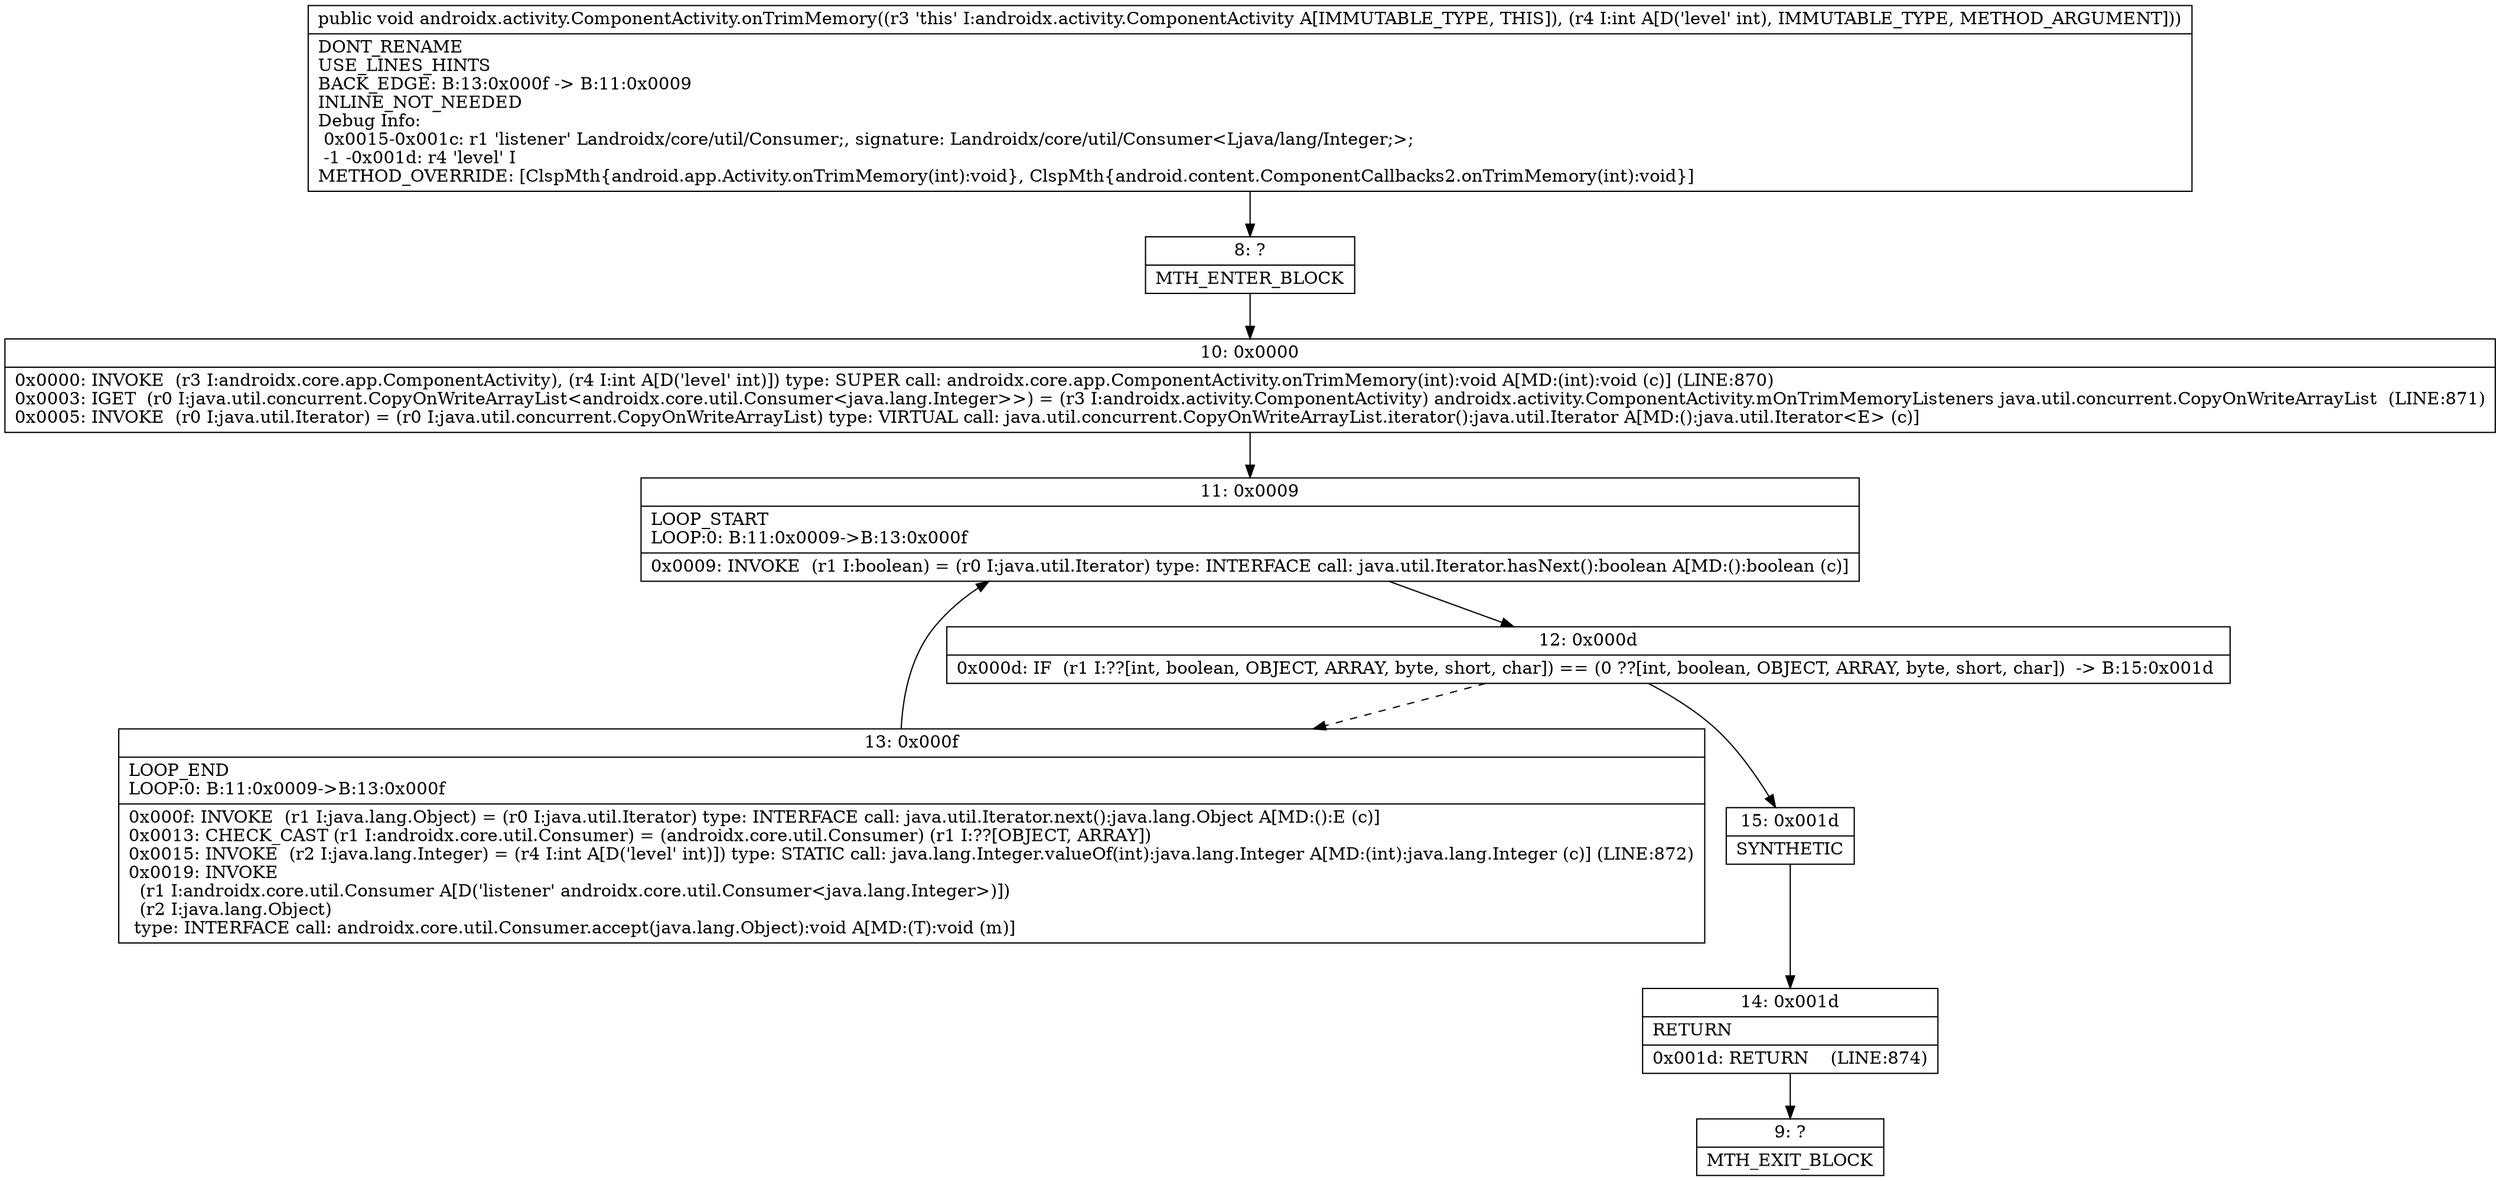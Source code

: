 digraph "CFG forandroidx.activity.ComponentActivity.onTrimMemory(I)V" {
Node_8 [shape=record,label="{8\:\ ?|MTH_ENTER_BLOCK\l}"];
Node_10 [shape=record,label="{10\:\ 0x0000|0x0000: INVOKE  (r3 I:androidx.core.app.ComponentActivity), (r4 I:int A[D('level' int)]) type: SUPER call: androidx.core.app.ComponentActivity.onTrimMemory(int):void A[MD:(int):void (c)] (LINE:870)\l0x0003: IGET  (r0 I:java.util.concurrent.CopyOnWriteArrayList\<androidx.core.util.Consumer\<java.lang.Integer\>\>) = (r3 I:androidx.activity.ComponentActivity) androidx.activity.ComponentActivity.mOnTrimMemoryListeners java.util.concurrent.CopyOnWriteArrayList  (LINE:871)\l0x0005: INVOKE  (r0 I:java.util.Iterator) = (r0 I:java.util.concurrent.CopyOnWriteArrayList) type: VIRTUAL call: java.util.concurrent.CopyOnWriteArrayList.iterator():java.util.Iterator A[MD:():java.util.Iterator\<E\> (c)]\l}"];
Node_11 [shape=record,label="{11\:\ 0x0009|LOOP_START\lLOOP:0: B:11:0x0009\-\>B:13:0x000f\l|0x0009: INVOKE  (r1 I:boolean) = (r0 I:java.util.Iterator) type: INTERFACE call: java.util.Iterator.hasNext():boolean A[MD:():boolean (c)]\l}"];
Node_12 [shape=record,label="{12\:\ 0x000d|0x000d: IF  (r1 I:??[int, boolean, OBJECT, ARRAY, byte, short, char]) == (0 ??[int, boolean, OBJECT, ARRAY, byte, short, char])  \-\> B:15:0x001d \l}"];
Node_13 [shape=record,label="{13\:\ 0x000f|LOOP_END\lLOOP:0: B:11:0x0009\-\>B:13:0x000f\l|0x000f: INVOKE  (r1 I:java.lang.Object) = (r0 I:java.util.Iterator) type: INTERFACE call: java.util.Iterator.next():java.lang.Object A[MD:():E (c)]\l0x0013: CHECK_CAST (r1 I:androidx.core.util.Consumer) = (androidx.core.util.Consumer) (r1 I:??[OBJECT, ARRAY]) \l0x0015: INVOKE  (r2 I:java.lang.Integer) = (r4 I:int A[D('level' int)]) type: STATIC call: java.lang.Integer.valueOf(int):java.lang.Integer A[MD:(int):java.lang.Integer (c)] (LINE:872)\l0x0019: INVOKE  \l  (r1 I:androidx.core.util.Consumer A[D('listener' androidx.core.util.Consumer\<java.lang.Integer\>)])\l  (r2 I:java.lang.Object)\l type: INTERFACE call: androidx.core.util.Consumer.accept(java.lang.Object):void A[MD:(T):void (m)]\l}"];
Node_15 [shape=record,label="{15\:\ 0x001d|SYNTHETIC\l}"];
Node_14 [shape=record,label="{14\:\ 0x001d|RETURN\l|0x001d: RETURN    (LINE:874)\l}"];
Node_9 [shape=record,label="{9\:\ ?|MTH_EXIT_BLOCK\l}"];
MethodNode[shape=record,label="{public void androidx.activity.ComponentActivity.onTrimMemory((r3 'this' I:androidx.activity.ComponentActivity A[IMMUTABLE_TYPE, THIS]), (r4 I:int A[D('level' int), IMMUTABLE_TYPE, METHOD_ARGUMENT]))  | DONT_RENAME\lUSE_LINES_HINTS\lBACK_EDGE: B:13:0x000f \-\> B:11:0x0009\lINLINE_NOT_NEEDED\lDebug Info:\l  0x0015\-0x001c: r1 'listener' Landroidx\/core\/util\/Consumer;, signature: Landroidx\/core\/util\/Consumer\<Ljava\/lang\/Integer;\>;\l  \-1 \-0x001d: r4 'level' I\lMETHOD_OVERRIDE: [ClspMth\{android.app.Activity.onTrimMemory(int):void\}, ClspMth\{android.content.ComponentCallbacks2.onTrimMemory(int):void\}]\l}"];
MethodNode -> Node_8;Node_8 -> Node_10;
Node_10 -> Node_11;
Node_11 -> Node_12;
Node_12 -> Node_13[style=dashed];
Node_12 -> Node_15;
Node_13 -> Node_11;
Node_15 -> Node_14;
Node_14 -> Node_9;
}

